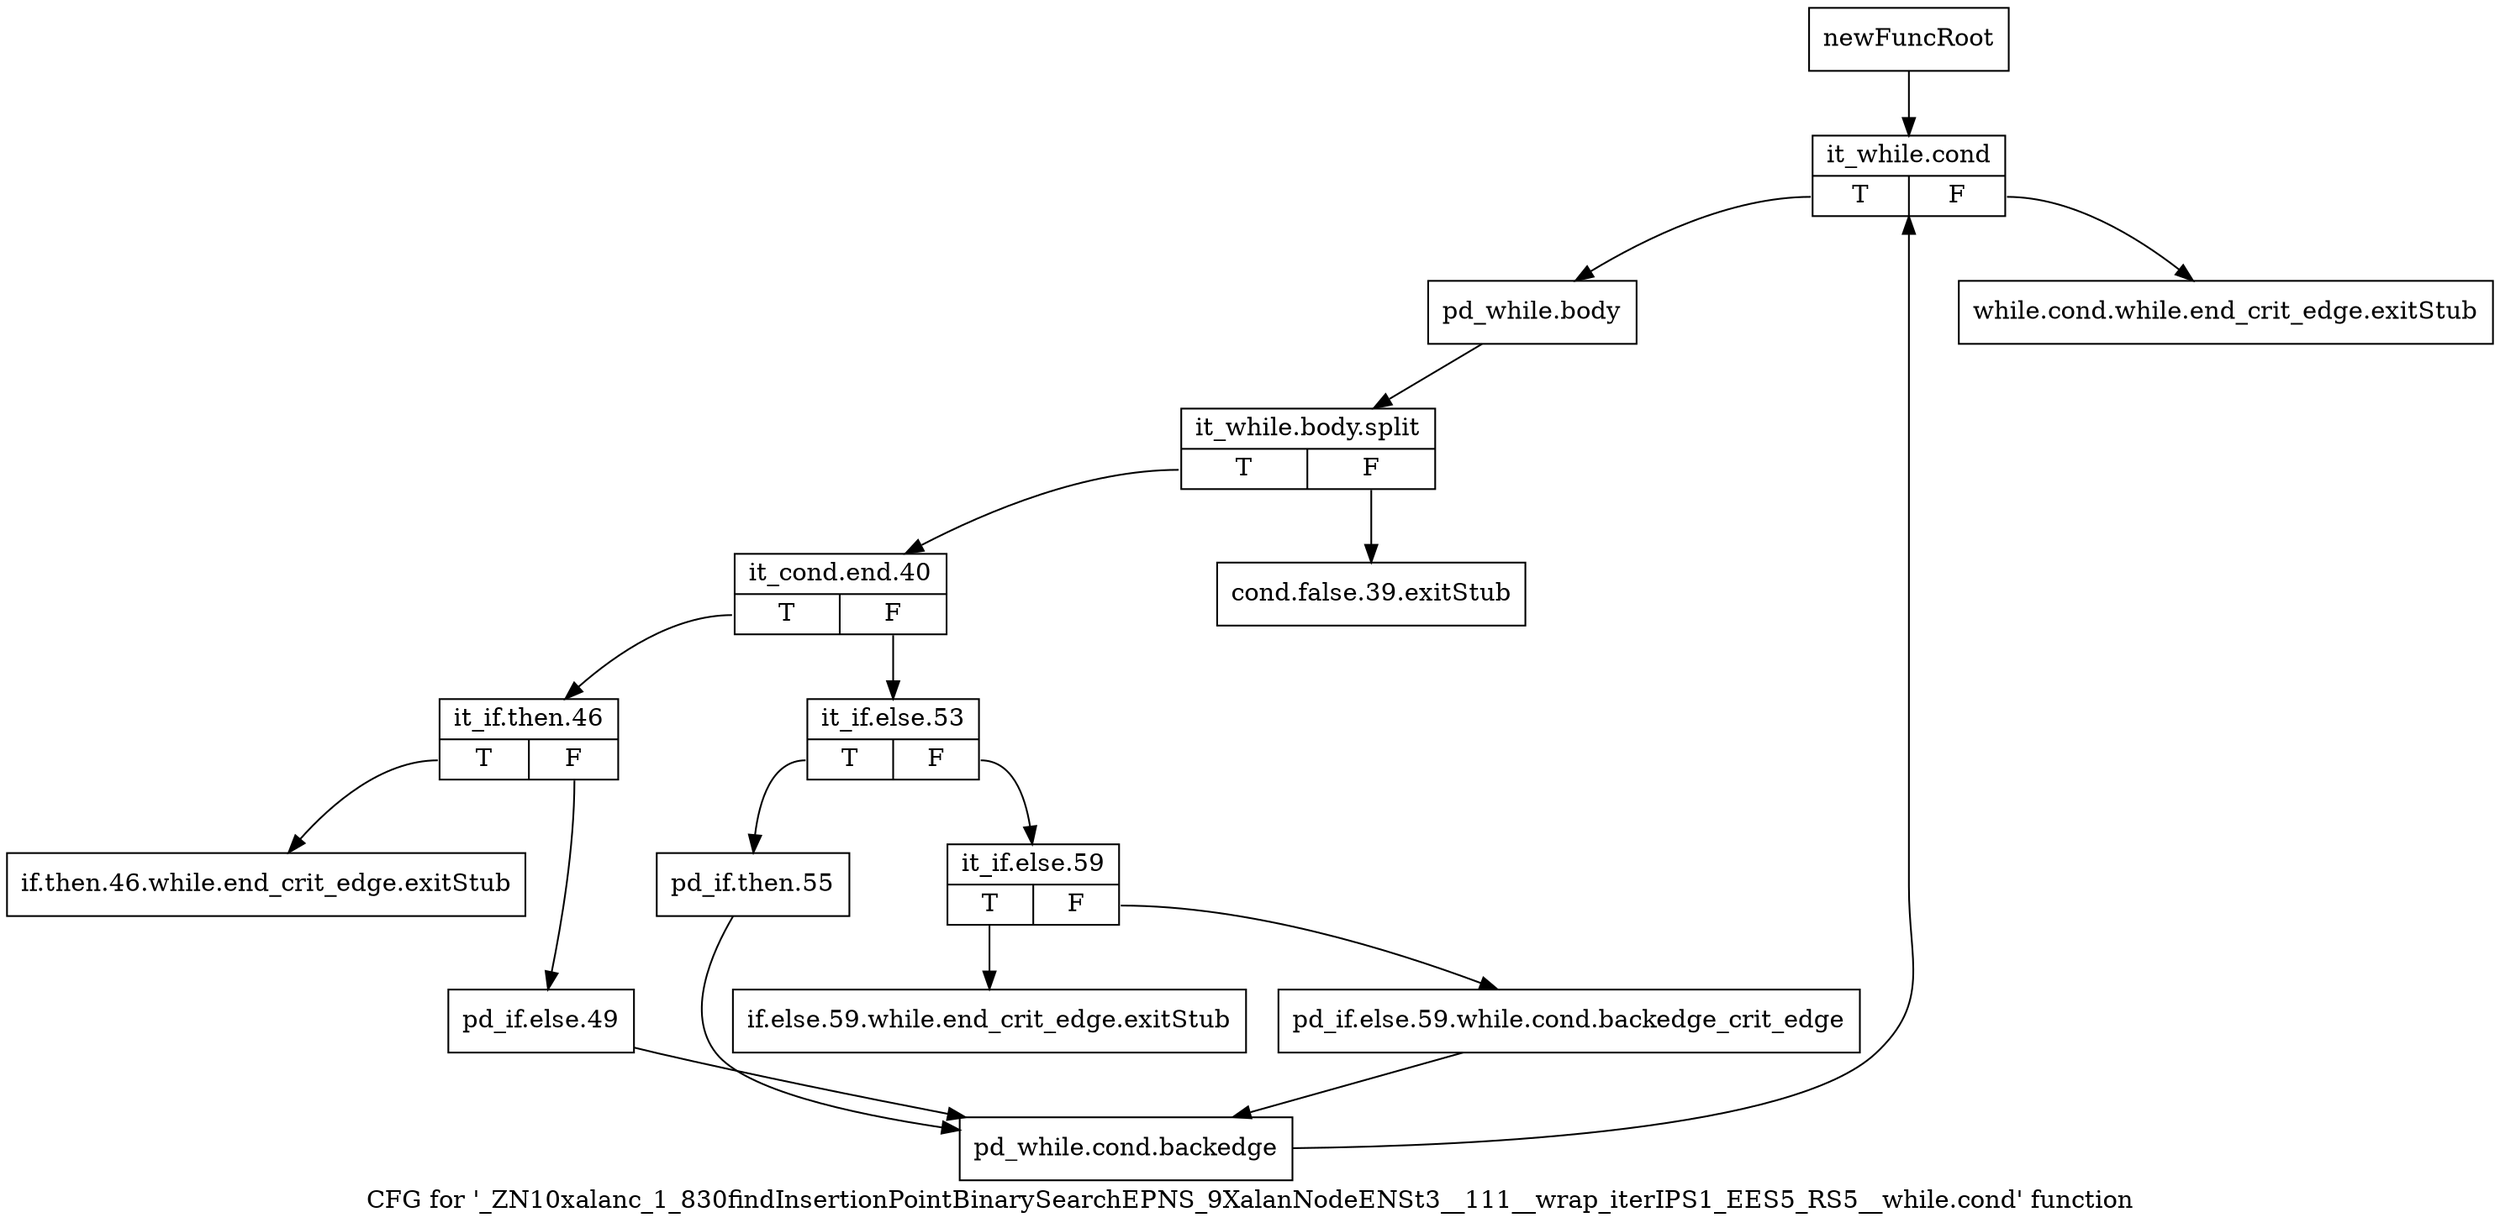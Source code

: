 digraph "CFG for '_ZN10xalanc_1_830findInsertionPointBinarySearchEPNS_9XalanNodeENSt3__111__wrap_iterIPS1_EES5_RS5__while.cond' function" {
	label="CFG for '_ZN10xalanc_1_830findInsertionPointBinarySearchEPNS_9XalanNodeENSt3__111__wrap_iterIPS1_EES5_RS5__while.cond' function";

	Node0x9ddb420 [shape=record,label="{newFuncRoot}"];
	Node0x9ddb420 -> Node0x9ddb5b0;
	Node0x9ddb470 [shape=record,label="{while.cond.while.end_crit_edge.exitStub}"];
	Node0x9ddb4c0 [shape=record,label="{cond.false.39.exitStub}"];
	Node0x9ddb510 [shape=record,label="{if.else.59.while.end_crit_edge.exitStub}"];
	Node0x9ddb560 [shape=record,label="{if.then.46.while.end_crit_edge.exitStub}"];
	Node0x9ddb5b0 [shape=record,label="{it_while.cond|{<s0>T|<s1>F}}"];
	Node0x9ddb5b0:s0 -> Node0x9ddb600;
	Node0x9ddb5b0:s1 -> Node0x9ddb470;
	Node0x9ddb600 [shape=record,label="{pd_while.body}"];
	Node0x9ddb600 -> Node0xd045c50;
	Node0xd045c50 [shape=record,label="{it_while.body.split|{<s0>T|<s1>F}}"];
	Node0xd045c50:s0 -> Node0x9ddb650;
	Node0xd045c50:s1 -> Node0x9ddb4c0;
	Node0x9ddb650 [shape=record,label="{it_cond.end.40|{<s0>T|<s1>F}}"];
	Node0x9ddb650:s0 -> Node0x9ddb7e0;
	Node0x9ddb650:s1 -> Node0x9ddb6a0;
	Node0x9ddb6a0 [shape=record,label="{it_if.else.53|{<s0>T|<s1>F}}"];
	Node0x9ddb6a0:s0 -> Node0x9ddb790;
	Node0x9ddb6a0:s1 -> Node0x9ddb6f0;
	Node0x9ddb6f0 [shape=record,label="{it_if.else.59|{<s0>T|<s1>F}}"];
	Node0x9ddb6f0:s0 -> Node0x9ddb510;
	Node0x9ddb6f0:s1 -> Node0x9ddb740;
	Node0x9ddb740 [shape=record,label="{pd_if.else.59.while.cond.backedge_crit_edge}"];
	Node0x9ddb740 -> Node0x9ddb880;
	Node0x9ddb790 [shape=record,label="{pd_if.then.55}"];
	Node0x9ddb790 -> Node0x9ddb880;
	Node0x9ddb7e0 [shape=record,label="{it_if.then.46|{<s0>T|<s1>F}}"];
	Node0x9ddb7e0:s0 -> Node0x9ddb560;
	Node0x9ddb7e0:s1 -> Node0x9ddb830;
	Node0x9ddb830 [shape=record,label="{pd_if.else.49}"];
	Node0x9ddb830 -> Node0x9ddb880;
	Node0x9ddb880 [shape=record,label="{pd_while.cond.backedge}"];
	Node0x9ddb880 -> Node0x9ddb5b0;
}
